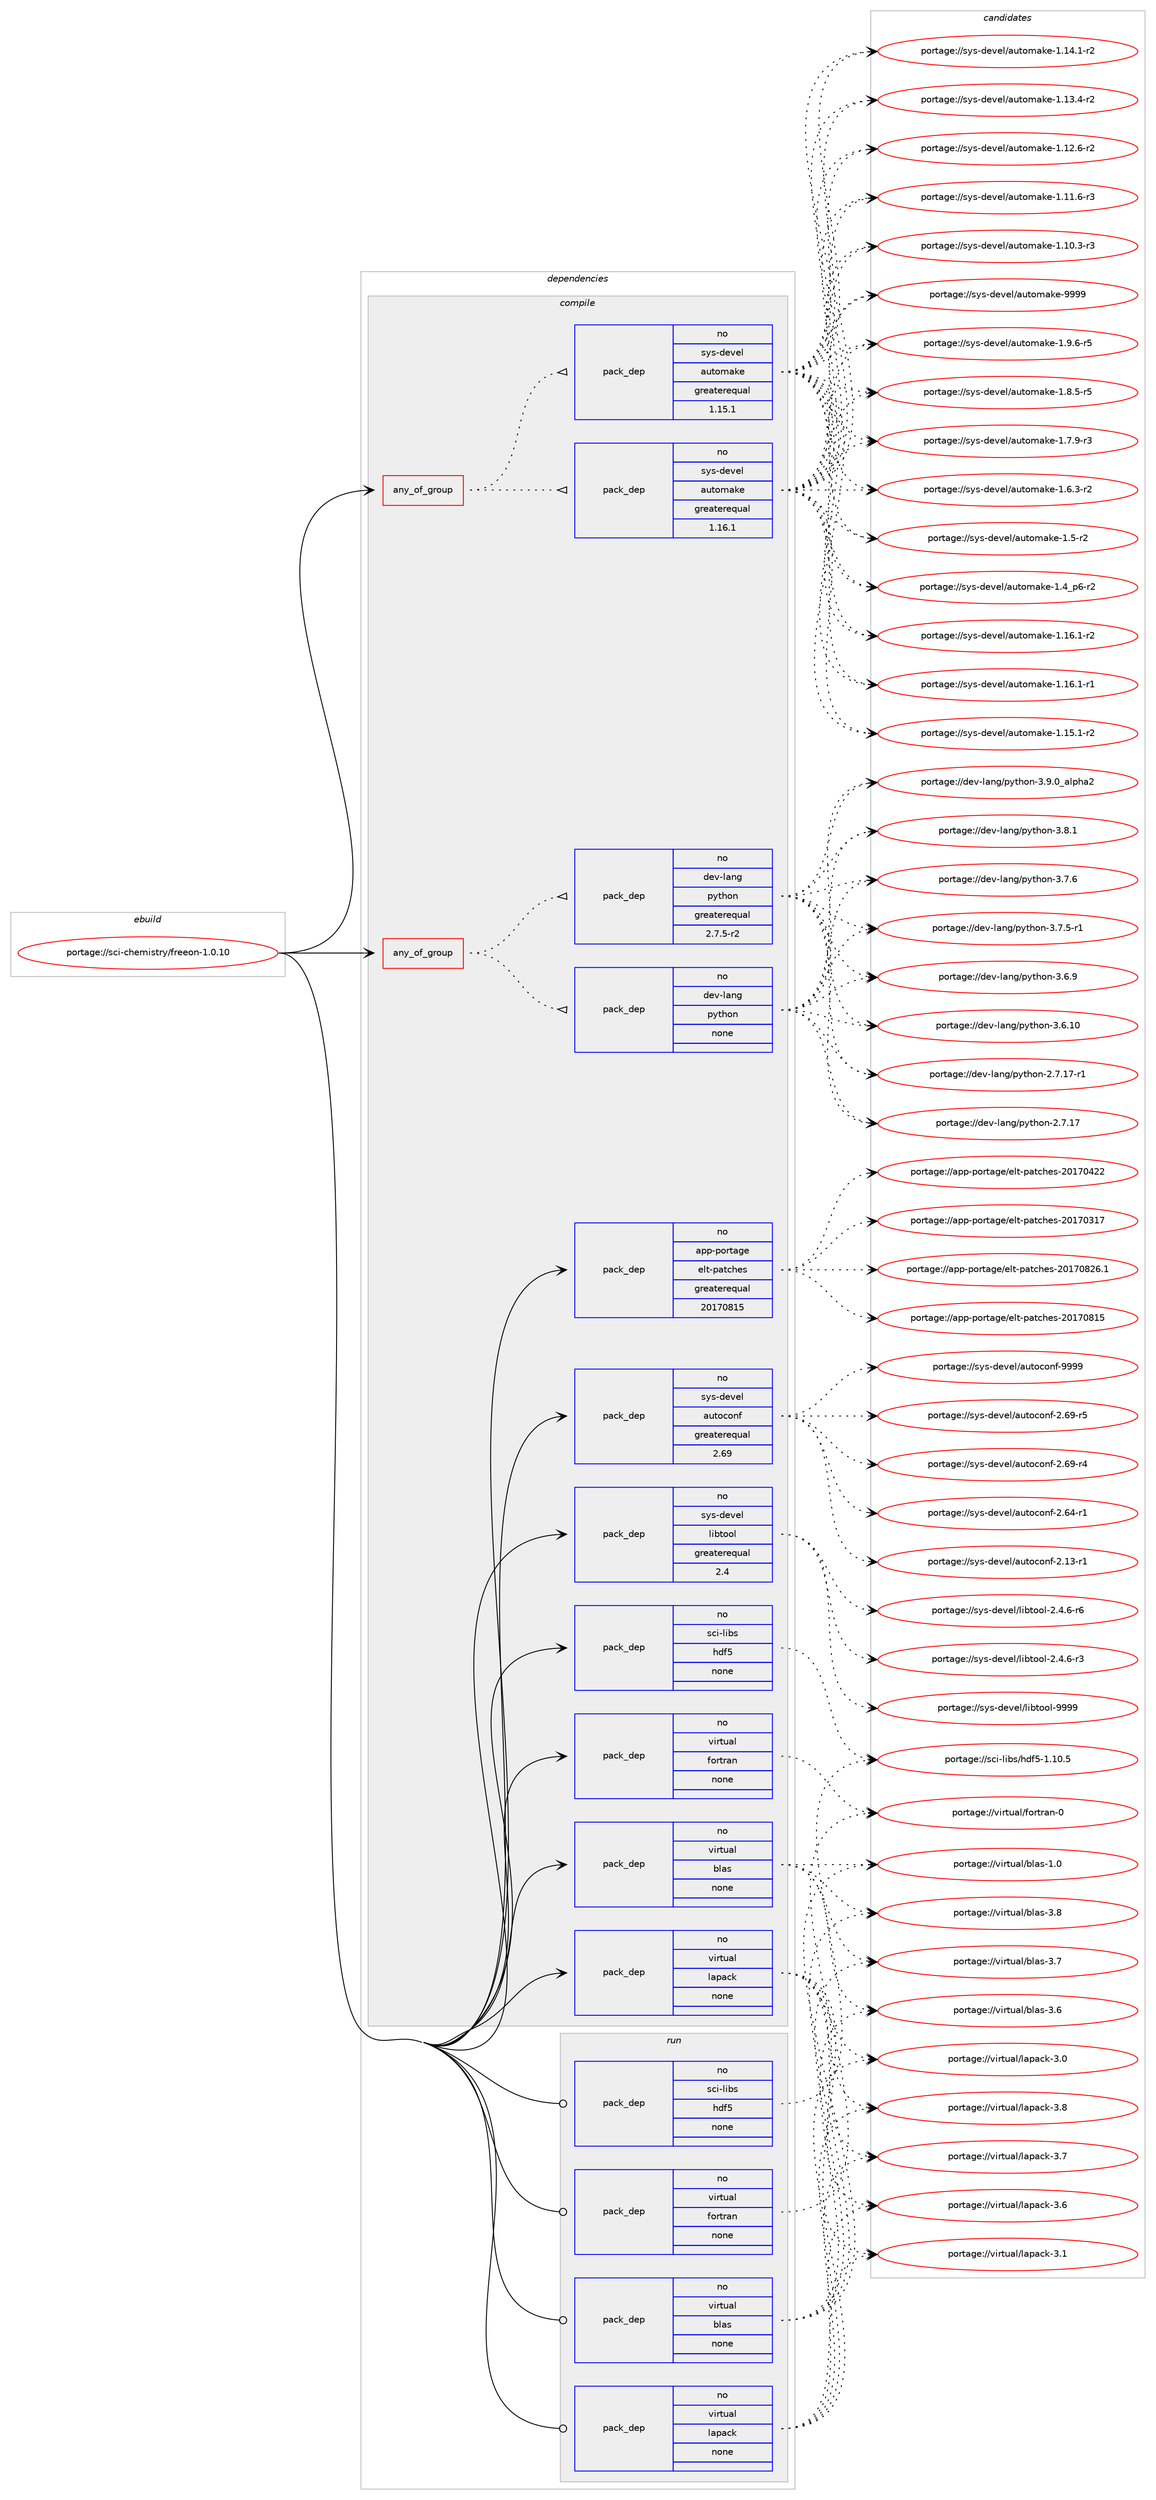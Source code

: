 digraph prolog {

# *************
# Graph options
# *************

newrank=true;
concentrate=true;
compound=true;
graph [rankdir=LR,fontname=Helvetica,fontsize=10,ranksep=1.5];#, ranksep=2.5, nodesep=0.2];
edge  [arrowhead=vee];
node  [fontname=Helvetica,fontsize=10];

# **********
# The ebuild
# **********

subgraph cluster_leftcol {
color=gray;
rank=same;
label=<<i>ebuild</i>>;
id [label="portage://sci-chemistry/freeon-1.0.10", color=red, width=4, href="../sci-chemistry/freeon-1.0.10.svg"];
}

# ****************
# The dependencies
# ****************

subgraph cluster_midcol {
color=gray;
label=<<i>dependencies</i>>;
subgraph cluster_compile {
fillcolor="#eeeeee";
style=filled;
label=<<i>compile</i>>;
subgraph any1754 {
dependency108876 [label=<<TABLE BORDER="0" CELLBORDER="1" CELLSPACING="0" CELLPADDING="4"><TR><TD CELLPADDING="10">any_of_group</TD></TR></TABLE>>, shape=none, color=red];subgraph pack86010 {
dependency108877 [label=<<TABLE BORDER="0" CELLBORDER="1" CELLSPACING="0" CELLPADDING="4" WIDTH="220"><TR><TD ROWSPAN="6" CELLPADDING="30">pack_dep</TD></TR><TR><TD WIDTH="110">no</TD></TR><TR><TD>dev-lang</TD></TR><TR><TD>python</TD></TR><TR><TD>none</TD></TR><TR><TD></TD></TR></TABLE>>, shape=none, color=blue];
}
dependency108876:e -> dependency108877:w [weight=20,style="dotted",arrowhead="oinv"];
subgraph pack86011 {
dependency108878 [label=<<TABLE BORDER="0" CELLBORDER="1" CELLSPACING="0" CELLPADDING="4" WIDTH="220"><TR><TD ROWSPAN="6" CELLPADDING="30">pack_dep</TD></TR><TR><TD WIDTH="110">no</TD></TR><TR><TD>dev-lang</TD></TR><TR><TD>python</TD></TR><TR><TD>greaterequal</TD></TR><TR><TD>2.7.5-r2</TD></TR></TABLE>>, shape=none, color=blue];
}
dependency108876:e -> dependency108878:w [weight=20,style="dotted",arrowhead="oinv"];
}
id:e -> dependency108876:w [weight=20,style="solid",arrowhead="vee"];
subgraph any1755 {
dependency108879 [label=<<TABLE BORDER="0" CELLBORDER="1" CELLSPACING="0" CELLPADDING="4"><TR><TD CELLPADDING="10">any_of_group</TD></TR></TABLE>>, shape=none, color=red];subgraph pack86012 {
dependency108880 [label=<<TABLE BORDER="0" CELLBORDER="1" CELLSPACING="0" CELLPADDING="4" WIDTH="220"><TR><TD ROWSPAN="6" CELLPADDING="30">pack_dep</TD></TR><TR><TD WIDTH="110">no</TD></TR><TR><TD>sys-devel</TD></TR><TR><TD>automake</TD></TR><TR><TD>greaterequal</TD></TR><TR><TD>1.16.1</TD></TR></TABLE>>, shape=none, color=blue];
}
dependency108879:e -> dependency108880:w [weight=20,style="dotted",arrowhead="oinv"];
subgraph pack86013 {
dependency108881 [label=<<TABLE BORDER="0" CELLBORDER="1" CELLSPACING="0" CELLPADDING="4" WIDTH="220"><TR><TD ROWSPAN="6" CELLPADDING="30">pack_dep</TD></TR><TR><TD WIDTH="110">no</TD></TR><TR><TD>sys-devel</TD></TR><TR><TD>automake</TD></TR><TR><TD>greaterequal</TD></TR><TR><TD>1.15.1</TD></TR></TABLE>>, shape=none, color=blue];
}
dependency108879:e -> dependency108881:w [weight=20,style="dotted",arrowhead="oinv"];
}
id:e -> dependency108879:w [weight=20,style="solid",arrowhead="vee"];
subgraph pack86014 {
dependency108882 [label=<<TABLE BORDER="0" CELLBORDER="1" CELLSPACING="0" CELLPADDING="4" WIDTH="220"><TR><TD ROWSPAN="6" CELLPADDING="30">pack_dep</TD></TR><TR><TD WIDTH="110">no</TD></TR><TR><TD>app-portage</TD></TR><TR><TD>elt-patches</TD></TR><TR><TD>greaterequal</TD></TR><TR><TD>20170815</TD></TR></TABLE>>, shape=none, color=blue];
}
id:e -> dependency108882:w [weight=20,style="solid",arrowhead="vee"];
subgraph pack86015 {
dependency108883 [label=<<TABLE BORDER="0" CELLBORDER="1" CELLSPACING="0" CELLPADDING="4" WIDTH="220"><TR><TD ROWSPAN="6" CELLPADDING="30">pack_dep</TD></TR><TR><TD WIDTH="110">no</TD></TR><TR><TD>sci-libs</TD></TR><TR><TD>hdf5</TD></TR><TR><TD>none</TD></TR><TR><TD></TD></TR></TABLE>>, shape=none, color=blue];
}
id:e -> dependency108883:w [weight=20,style="solid",arrowhead="vee"];
subgraph pack86016 {
dependency108884 [label=<<TABLE BORDER="0" CELLBORDER="1" CELLSPACING="0" CELLPADDING="4" WIDTH="220"><TR><TD ROWSPAN="6" CELLPADDING="30">pack_dep</TD></TR><TR><TD WIDTH="110">no</TD></TR><TR><TD>sys-devel</TD></TR><TR><TD>autoconf</TD></TR><TR><TD>greaterequal</TD></TR><TR><TD>2.69</TD></TR></TABLE>>, shape=none, color=blue];
}
id:e -> dependency108884:w [weight=20,style="solid",arrowhead="vee"];
subgraph pack86017 {
dependency108885 [label=<<TABLE BORDER="0" CELLBORDER="1" CELLSPACING="0" CELLPADDING="4" WIDTH="220"><TR><TD ROWSPAN="6" CELLPADDING="30">pack_dep</TD></TR><TR><TD WIDTH="110">no</TD></TR><TR><TD>sys-devel</TD></TR><TR><TD>libtool</TD></TR><TR><TD>greaterequal</TD></TR><TR><TD>2.4</TD></TR></TABLE>>, shape=none, color=blue];
}
id:e -> dependency108885:w [weight=20,style="solid",arrowhead="vee"];
subgraph pack86018 {
dependency108886 [label=<<TABLE BORDER="0" CELLBORDER="1" CELLSPACING="0" CELLPADDING="4" WIDTH="220"><TR><TD ROWSPAN="6" CELLPADDING="30">pack_dep</TD></TR><TR><TD WIDTH="110">no</TD></TR><TR><TD>virtual</TD></TR><TR><TD>blas</TD></TR><TR><TD>none</TD></TR><TR><TD></TD></TR></TABLE>>, shape=none, color=blue];
}
id:e -> dependency108886:w [weight=20,style="solid",arrowhead="vee"];
subgraph pack86019 {
dependency108887 [label=<<TABLE BORDER="0" CELLBORDER="1" CELLSPACING="0" CELLPADDING="4" WIDTH="220"><TR><TD ROWSPAN="6" CELLPADDING="30">pack_dep</TD></TR><TR><TD WIDTH="110">no</TD></TR><TR><TD>virtual</TD></TR><TR><TD>fortran</TD></TR><TR><TD>none</TD></TR><TR><TD></TD></TR></TABLE>>, shape=none, color=blue];
}
id:e -> dependency108887:w [weight=20,style="solid",arrowhead="vee"];
subgraph pack86020 {
dependency108888 [label=<<TABLE BORDER="0" CELLBORDER="1" CELLSPACING="0" CELLPADDING="4" WIDTH="220"><TR><TD ROWSPAN="6" CELLPADDING="30">pack_dep</TD></TR><TR><TD WIDTH="110">no</TD></TR><TR><TD>virtual</TD></TR><TR><TD>lapack</TD></TR><TR><TD>none</TD></TR><TR><TD></TD></TR></TABLE>>, shape=none, color=blue];
}
id:e -> dependency108888:w [weight=20,style="solid",arrowhead="vee"];
}
subgraph cluster_compileandrun {
fillcolor="#eeeeee";
style=filled;
label=<<i>compile and run</i>>;
}
subgraph cluster_run {
fillcolor="#eeeeee";
style=filled;
label=<<i>run</i>>;
subgraph pack86021 {
dependency108889 [label=<<TABLE BORDER="0" CELLBORDER="1" CELLSPACING="0" CELLPADDING="4" WIDTH="220"><TR><TD ROWSPAN="6" CELLPADDING="30">pack_dep</TD></TR><TR><TD WIDTH="110">no</TD></TR><TR><TD>sci-libs</TD></TR><TR><TD>hdf5</TD></TR><TR><TD>none</TD></TR><TR><TD></TD></TR></TABLE>>, shape=none, color=blue];
}
id:e -> dependency108889:w [weight=20,style="solid",arrowhead="odot"];
subgraph pack86022 {
dependency108890 [label=<<TABLE BORDER="0" CELLBORDER="1" CELLSPACING="0" CELLPADDING="4" WIDTH="220"><TR><TD ROWSPAN="6" CELLPADDING="30">pack_dep</TD></TR><TR><TD WIDTH="110">no</TD></TR><TR><TD>virtual</TD></TR><TR><TD>blas</TD></TR><TR><TD>none</TD></TR><TR><TD></TD></TR></TABLE>>, shape=none, color=blue];
}
id:e -> dependency108890:w [weight=20,style="solid",arrowhead="odot"];
subgraph pack86023 {
dependency108891 [label=<<TABLE BORDER="0" CELLBORDER="1" CELLSPACING="0" CELLPADDING="4" WIDTH="220"><TR><TD ROWSPAN="6" CELLPADDING="30">pack_dep</TD></TR><TR><TD WIDTH="110">no</TD></TR><TR><TD>virtual</TD></TR><TR><TD>fortran</TD></TR><TR><TD>none</TD></TR><TR><TD></TD></TR></TABLE>>, shape=none, color=blue];
}
id:e -> dependency108891:w [weight=20,style="solid",arrowhead="odot"];
subgraph pack86024 {
dependency108892 [label=<<TABLE BORDER="0" CELLBORDER="1" CELLSPACING="0" CELLPADDING="4" WIDTH="220"><TR><TD ROWSPAN="6" CELLPADDING="30">pack_dep</TD></TR><TR><TD WIDTH="110">no</TD></TR><TR><TD>virtual</TD></TR><TR><TD>lapack</TD></TR><TR><TD>none</TD></TR><TR><TD></TD></TR></TABLE>>, shape=none, color=blue];
}
id:e -> dependency108892:w [weight=20,style="solid",arrowhead="odot"];
}
}

# **************
# The candidates
# **************

subgraph cluster_choices {
rank=same;
color=gray;
label=<<i>candidates</i>>;

subgraph choice86010 {
color=black;
nodesep=1;
choice10010111845108971101034711212111610411111045514657464895971081121049750 [label="portage://dev-lang/python-3.9.0_alpha2", color=red, width=4,href="../dev-lang/python-3.9.0_alpha2.svg"];
choice100101118451089711010347112121116104111110455146564649 [label="portage://dev-lang/python-3.8.1", color=red, width=4,href="../dev-lang/python-3.8.1.svg"];
choice100101118451089711010347112121116104111110455146554654 [label="portage://dev-lang/python-3.7.6", color=red, width=4,href="../dev-lang/python-3.7.6.svg"];
choice1001011184510897110103471121211161041111104551465546534511449 [label="portage://dev-lang/python-3.7.5-r1", color=red, width=4,href="../dev-lang/python-3.7.5-r1.svg"];
choice100101118451089711010347112121116104111110455146544657 [label="portage://dev-lang/python-3.6.9", color=red, width=4,href="../dev-lang/python-3.6.9.svg"];
choice10010111845108971101034711212111610411111045514654464948 [label="portage://dev-lang/python-3.6.10", color=red, width=4,href="../dev-lang/python-3.6.10.svg"];
choice100101118451089711010347112121116104111110455046554649554511449 [label="portage://dev-lang/python-2.7.17-r1", color=red, width=4,href="../dev-lang/python-2.7.17-r1.svg"];
choice10010111845108971101034711212111610411111045504655464955 [label="portage://dev-lang/python-2.7.17", color=red, width=4,href="../dev-lang/python-2.7.17.svg"];
dependency108877:e -> choice10010111845108971101034711212111610411111045514657464895971081121049750:w [style=dotted,weight="100"];
dependency108877:e -> choice100101118451089711010347112121116104111110455146564649:w [style=dotted,weight="100"];
dependency108877:e -> choice100101118451089711010347112121116104111110455146554654:w [style=dotted,weight="100"];
dependency108877:e -> choice1001011184510897110103471121211161041111104551465546534511449:w [style=dotted,weight="100"];
dependency108877:e -> choice100101118451089711010347112121116104111110455146544657:w [style=dotted,weight="100"];
dependency108877:e -> choice10010111845108971101034711212111610411111045514654464948:w [style=dotted,weight="100"];
dependency108877:e -> choice100101118451089711010347112121116104111110455046554649554511449:w [style=dotted,weight="100"];
dependency108877:e -> choice10010111845108971101034711212111610411111045504655464955:w [style=dotted,weight="100"];
}
subgraph choice86011 {
color=black;
nodesep=1;
choice10010111845108971101034711212111610411111045514657464895971081121049750 [label="portage://dev-lang/python-3.9.0_alpha2", color=red, width=4,href="../dev-lang/python-3.9.0_alpha2.svg"];
choice100101118451089711010347112121116104111110455146564649 [label="portage://dev-lang/python-3.8.1", color=red, width=4,href="../dev-lang/python-3.8.1.svg"];
choice100101118451089711010347112121116104111110455146554654 [label="portage://dev-lang/python-3.7.6", color=red, width=4,href="../dev-lang/python-3.7.6.svg"];
choice1001011184510897110103471121211161041111104551465546534511449 [label="portage://dev-lang/python-3.7.5-r1", color=red, width=4,href="../dev-lang/python-3.7.5-r1.svg"];
choice100101118451089711010347112121116104111110455146544657 [label="portage://dev-lang/python-3.6.9", color=red, width=4,href="../dev-lang/python-3.6.9.svg"];
choice10010111845108971101034711212111610411111045514654464948 [label="portage://dev-lang/python-3.6.10", color=red, width=4,href="../dev-lang/python-3.6.10.svg"];
choice100101118451089711010347112121116104111110455046554649554511449 [label="portage://dev-lang/python-2.7.17-r1", color=red, width=4,href="../dev-lang/python-2.7.17-r1.svg"];
choice10010111845108971101034711212111610411111045504655464955 [label="portage://dev-lang/python-2.7.17", color=red, width=4,href="../dev-lang/python-2.7.17.svg"];
dependency108878:e -> choice10010111845108971101034711212111610411111045514657464895971081121049750:w [style=dotted,weight="100"];
dependency108878:e -> choice100101118451089711010347112121116104111110455146564649:w [style=dotted,weight="100"];
dependency108878:e -> choice100101118451089711010347112121116104111110455146554654:w [style=dotted,weight="100"];
dependency108878:e -> choice1001011184510897110103471121211161041111104551465546534511449:w [style=dotted,weight="100"];
dependency108878:e -> choice100101118451089711010347112121116104111110455146544657:w [style=dotted,weight="100"];
dependency108878:e -> choice10010111845108971101034711212111610411111045514654464948:w [style=dotted,weight="100"];
dependency108878:e -> choice100101118451089711010347112121116104111110455046554649554511449:w [style=dotted,weight="100"];
dependency108878:e -> choice10010111845108971101034711212111610411111045504655464955:w [style=dotted,weight="100"];
}
subgraph choice86012 {
color=black;
nodesep=1;
choice115121115451001011181011084797117116111109971071014557575757 [label="portage://sys-devel/automake-9999", color=red, width=4,href="../sys-devel/automake-9999.svg"];
choice115121115451001011181011084797117116111109971071014549465746544511453 [label="portage://sys-devel/automake-1.9.6-r5", color=red, width=4,href="../sys-devel/automake-1.9.6-r5.svg"];
choice115121115451001011181011084797117116111109971071014549465646534511453 [label="portage://sys-devel/automake-1.8.5-r5", color=red, width=4,href="../sys-devel/automake-1.8.5-r5.svg"];
choice115121115451001011181011084797117116111109971071014549465546574511451 [label="portage://sys-devel/automake-1.7.9-r3", color=red, width=4,href="../sys-devel/automake-1.7.9-r3.svg"];
choice115121115451001011181011084797117116111109971071014549465446514511450 [label="portage://sys-devel/automake-1.6.3-r2", color=red, width=4,href="../sys-devel/automake-1.6.3-r2.svg"];
choice11512111545100101118101108479711711611110997107101454946534511450 [label="portage://sys-devel/automake-1.5-r2", color=red, width=4,href="../sys-devel/automake-1.5-r2.svg"];
choice115121115451001011181011084797117116111109971071014549465295112544511450 [label="portage://sys-devel/automake-1.4_p6-r2", color=red, width=4,href="../sys-devel/automake-1.4_p6-r2.svg"];
choice11512111545100101118101108479711711611110997107101454946495446494511450 [label="portage://sys-devel/automake-1.16.1-r2", color=red, width=4,href="../sys-devel/automake-1.16.1-r2.svg"];
choice11512111545100101118101108479711711611110997107101454946495446494511449 [label="portage://sys-devel/automake-1.16.1-r1", color=red, width=4,href="../sys-devel/automake-1.16.1-r1.svg"];
choice11512111545100101118101108479711711611110997107101454946495346494511450 [label="portage://sys-devel/automake-1.15.1-r2", color=red, width=4,href="../sys-devel/automake-1.15.1-r2.svg"];
choice11512111545100101118101108479711711611110997107101454946495246494511450 [label="portage://sys-devel/automake-1.14.1-r2", color=red, width=4,href="../sys-devel/automake-1.14.1-r2.svg"];
choice11512111545100101118101108479711711611110997107101454946495146524511450 [label="portage://sys-devel/automake-1.13.4-r2", color=red, width=4,href="../sys-devel/automake-1.13.4-r2.svg"];
choice11512111545100101118101108479711711611110997107101454946495046544511450 [label="portage://sys-devel/automake-1.12.6-r2", color=red, width=4,href="../sys-devel/automake-1.12.6-r2.svg"];
choice11512111545100101118101108479711711611110997107101454946494946544511451 [label="portage://sys-devel/automake-1.11.6-r3", color=red, width=4,href="../sys-devel/automake-1.11.6-r3.svg"];
choice11512111545100101118101108479711711611110997107101454946494846514511451 [label="portage://sys-devel/automake-1.10.3-r3", color=red, width=4,href="../sys-devel/automake-1.10.3-r3.svg"];
dependency108880:e -> choice115121115451001011181011084797117116111109971071014557575757:w [style=dotted,weight="100"];
dependency108880:e -> choice115121115451001011181011084797117116111109971071014549465746544511453:w [style=dotted,weight="100"];
dependency108880:e -> choice115121115451001011181011084797117116111109971071014549465646534511453:w [style=dotted,weight="100"];
dependency108880:e -> choice115121115451001011181011084797117116111109971071014549465546574511451:w [style=dotted,weight="100"];
dependency108880:e -> choice115121115451001011181011084797117116111109971071014549465446514511450:w [style=dotted,weight="100"];
dependency108880:e -> choice11512111545100101118101108479711711611110997107101454946534511450:w [style=dotted,weight="100"];
dependency108880:e -> choice115121115451001011181011084797117116111109971071014549465295112544511450:w [style=dotted,weight="100"];
dependency108880:e -> choice11512111545100101118101108479711711611110997107101454946495446494511450:w [style=dotted,weight="100"];
dependency108880:e -> choice11512111545100101118101108479711711611110997107101454946495446494511449:w [style=dotted,weight="100"];
dependency108880:e -> choice11512111545100101118101108479711711611110997107101454946495346494511450:w [style=dotted,weight="100"];
dependency108880:e -> choice11512111545100101118101108479711711611110997107101454946495246494511450:w [style=dotted,weight="100"];
dependency108880:e -> choice11512111545100101118101108479711711611110997107101454946495146524511450:w [style=dotted,weight="100"];
dependency108880:e -> choice11512111545100101118101108479711711611110997107101454946495046544511450:w [style=dotted,weight="100"];
dependency108880:e -> choice11512111545100101118101108479711711611110997107101454946494946544511451:w [style=dotted,weight="100"];
dependency108880:e -> choice11512111545100101118101108479711711611110997107101454946494846514511451:w [style=dotted,weight="100"];
}
subgraph choice86013 {
color=black;
nodesep=1;
choice115121115451001011181011084797117116111109971071014557575757 [label="portage://sys-devel/automake-9999", color=red, width=4,href="../sys-devel/automake-9999.svg"];
choice115121115451001011181011084797117116111109971071014549465746544511453 [label="portage://sys-devel/automake-1.9.6-r5", color=red, width=4,href="../sys-devel/automake-1.9.6-r5.svg"];
choice115121115451001011181011084797117116111109971071014549465646534511453 [label="portage://sys-devel/automake-1.8.5-r5", color=red, width=4,href="../sys-devel/automake-1.8.5-r5.svg"];
choice115121115451001011181011084797117116111109971071014549465546574511451 [label="portage://sys-devel/automake-1.7.9-r3", color=red, width=4,href="../sys-devel/automake-1.7.9-r3.svg"];
choice115121115451001011181011084797117116111109971071014549465446514511450 [label="portage://sys-devel/automake-1.6.3-r2", color=red, width=4,href="../sys-devel/automake-1.6.3-r2.svg"];
choice11512111545100101118101108479711711611110997107101454946534511450 [label="portage://sys-devel/automake-1.5-r2", color=red, width=4,href="../sys-devel/automake-1.5-r2.svg"];
choice115121115451001011181011084797117116111109971071014549465295112544511450 [label="portage://sys-devel/automake-1.4_p6-r2", color=red, width=4,href="../sys-devel/automake-1.4_p6-r2.svg"];
choice11512111545100101118101108479711711611110997107101454946495446494511450 [label="portage://sys-devel/automake-1.16.1-r2", color=red, width=4,href="../sys-devel/automake-1.16.1-r2.svg"];
choice11512111545100101118101108479711711611110997107101454946495446494511449 [label="portage://sys-devel/automake-1.16.1-r1", color=red, width=4,href="../sys-devel/automake-1.16.1-r1.svg"];
choice11512111545100101118101108479711711611110997107101454946495346494511450 [label="portage://sys-devel/automake-1.15.1-r2", color=red, width=4,href="../sys-devel/automake-1.15.1-r2.svg"];
choice11512111545100101118101108479711711611110997107101454946495246494511450 [label="portage://sys-devel/automake-1.14.1-r2", color=red, width=4,href="../sys-devel/automake-1.14.1-r2.svg"];
choice11512111545100101118101108479711711611110997107101454946495146524511450 [label="portage://sys-devel/automake-1.13.4-r2", color=red, width=4,href="../sys-devel/automake-1.13.4-r2.svg"];
choice11512111545100101118101108479711711611110997107101454946495046544511450 [label="portage://sys-devel/automake-1.12.6-r2", color=red, width=4,href="../sys-devel/automake-1.12.6-r2.svg"];
choice11512111545100101118101108479711711611110997107101454946494946544511451 [label="portage://sys-devel/automake-1.11.6-r3", color=red, width=4,href="../sys-devel/automake-1.11.6-r3.svg"];
choice11512111545100101118101108479711711611110997107101454946494846514511451 [label="portage://sys-devel/automake-1.10.3-r3", color=red, width=4,href="../sys-devel/automake-1.10.3-r3.svg"];
dependency108881:e -> choice115121115451001011181011084797117116111109971071014557575757:w [style=dotted,weight="100"];
dependency108881:e -> choice115121115451001011181011084797117116111109971071014549465746544511453:w [style=dotted,weight="100"];
dependency108881:e -> choice115121115451001011181011084797117116111109971071014549465646534511453:w [style=dotted,weight="100"];
dependency108881:e -> choice115121115451001011181011084797117116111109971071014549465546574511451:w [style=dotted,weight="100"];
dependency108881:e -> choice115121115451001011181011084797117116111109971071014549465446514511450:w [style=dotted,weight="100"];
dependency108881:e -> choice11512111545100101118101108479711711611110997107101454946534511450:w [style=dotted,weight="100"];
dependency108881:e -> choice115121115451001011181011084797117116111109971071014549465295112544511450:w [style=dotted,weight="100"];
dependency108881:e -> choice11512111545100101118101108479711711611110997107101454946495446494511450:w [style=dotted,weight="100"];
dependency108881:e -> choice11512111545100101118101108479711711611110997107101454946495446494511449:w [style=dotted,weight="100"];
dependency108881:e -> choice11512111545100101118101108479711711611110997107101454946495346494511450:w [style=dotted,weight="100"];
dependency108881:e -> choice11512111545100101118101108479711711611110997107101454946495246494511450:w [style=dotted,weight="100"];
dependency108881:e -> choice11512111545100101118101108479711711611110997107101454946495146524511450:w [style=dotted,weight="100"];
dependency108881:e -> choice11512111545100101118101108479711711611110997107101454946495046544511450:w [style=dotted,weight="100"];
dependency108881:e -> choice11512111545100101118101108479711711611110997107101454946494946544511451:w [style=dotted,weight="100"];
dependency108881:e -> choice11512111545100101118101108479711711611110997107101454946494846514511451:w [style=dotted,weight="100"];
}
subgraph choice86014 {
color=black;
nodesep=1;
choice971121124511211111411697103101471011081164511297116991041011154550484955485650544649 [label="portage://app-portage/elt-patches-20170826.1", color=red, width=4,href="../app-portage/elt-patches-20170826.1.svg"];
choice97112112451121111141169710310147101108116451129711699104101115455048495548564953 [label="portage://app-portage/elt-patches-20170815", color=red, width=4,href="../app-portage/elt-patches-20170815.svg"];
choice97112112451121111141169710310147101108116451129711699104101115455048495548525050 [label="portage://app-portage/elt-patches-20170422", color=red, width=4,href="../app-portage/elt-patches-20170422.svg"];
choice97112112451121111141169710310147101108116451129711699104101115455048495548514955 [label="portage://app-portage/elt-patches-20170317", color=red, width=4,href="../app-portage/elt-patches-20170317.svg"];
dependency108882:e -> choice971121124511211111411697103101471011081164511297116991041011154550484955485650544649:w [style=dotted,weight="100"];
dependency108882:e -> choice97112112451121111141169710310147101108116451129711699104101115455048495548564953:w [style=dotted,weight="100"];
dependency108882:e -> choice97112112451121111141169710310147101108116451129711699104101115455048495548525050:w [style=dotted,weight="100"];
dependency108882:e -> choice97112112451121111141169710310147101108116451129711699104101115455048495548514955:w [style=dotted,weight="100"];
}
subgraph choice86015 {
color=black;
nodesep=1;
choice115991054510810598115471041001025345494649484653 [label="portage://sci-libs/hdf5-1.10.5", color=red, width=4,href="../sci-libs/hdf5-1.10.5.svg"];
dependency108883:e -> choice115991054510810598115471041001025345494649484653:w [style=dotted,weight="100"];
}
subgraph choice86016 {
color=black;
nodesep=1;
choice115121115451001011181011084797117116111991111101024557575757 [label="portage://sys-devel/autoconf-9999", color=red, width=4,href="../sys-devel/autoconf-9999.svg"];
choice1151211154510010111810110847971171161119911111010245504654574511453 [label="portage://sys-devel/autoconf-2.69-r5", color=red, width=4,href="../sys-devel/autoconf-2.69-r5.svg"];
choice1151211154510010111810110847971171161119911111010245504654574511452 [label="portage://sys-devel/autoconf-2.69-r4", color=red, width=4,href="../sys-devel/autoconf-2.69-r4.svg"];
choice1151211154510010111810110847971171161119911111010245504654524511449 [label="portage://sys-devel/autoconf-2.64-r1", color=red, width=4,href="../sys-devel/autoconf-2.64-r1.svg"];
choice1151211154510010111810110847971171161119911111010245504649514511449 [label="portage://sys-devel/autoconf-2.13-r1", color=red, width=4,href="../sys-devel/autoconf-2.13-r1.svg"];
dependency108884:e -> choice115121115451001011181011084797117116111991111101024557575757:w [style=dotted,weight="100"];
dependency108884:e -> choice1151211154510010111810110847971171161119911111010245504654574511453:w [style=dotted,weight="100"];
dependency108884:e -> choice1151211154510010111810110847971171161119911111010245504654574511452:w [style=dotted,weight="100"];
dependency108884:e -> choice1151211154510010111810110847971171161119911111010245504654524511449:w [style=dotted,weight="100"];
dependency108884:e -> choice1151211154510010111810110847971171161119911111010245504649514511449:w [style=dotted,weight="100"];
}
subgraph choice86017 {
color=black;
nodesep=1;
choice1151211154510010111810110847108105981161111111084557575757 [label="portage://sys-devel/libtool-9999", color=red, width=4,href="../sys-devel/libtool-9999.svg"];
choice1151211154510010111810110847108105981161111111084550465246544511454 [label="portage://sys-devel/libtool-2.4.6-r6", color=red, width=4,href="../sys-devel/libtool-2.4.6-r6.svg"];
choice1151211154510010111810110847108105981161111111084550465246544511451 [label="portage://sys-devel/libtool-2.4.6-r3", color=red, width=4,href="../sys-devel/libtool-2.4.6-r3.svg"];
dependency108885:e -> choice1151211154510010111810110847108105981161111111084557575757:w [style=dotted,weight="100"];
dependency108885:e -> choice1151211154510010111810110847108105981161111111084550465246544511454:w [style=dotted,weight="100"];
dependency108885:e -> choice1151211154510010111810110847108105981161111111084550465246544511451:w [style=dotted,weight="100"];
}
subgraph choice86018 {
color=black;
nodesep=1;
choice1181051141161179710847981089711545514656 [label="portage://virtual/blas-3.8", color=red, width=4,href="../virtual/blas-3.8.svg"];
choice1181051141161179710847981089711545514655 [label="portage://virtual/blas-3.7", color=red, width=4,href="../virtual/blas-3.7.svg"];
choice1181051141161179710847981089711545514654 [label="portage://virtual/blas-3.6", color=red, width=4,href="../virtual/blas-3.6.svg"];
choice1181051141161179710847981089711545494648 [label="portage://virtual/blas-1.0", color=red, width=4,href="../virtual/blas-1.0.svg"];
dependency108886:e -> choice1181051141161179710847981089711545514656:w [style=dotted,weight="100"];
dependency108886:e -> choice1181051141161179710847981089711545514655:w [style=dotted,weight="100"];
dependency108886:e -> choice1181051141161179710847981089711545514654:w [style=dotted,weight="100"];
dependency108886:e -> choice1181051141161179710847981089711545494648:w [style=dotted,weight="100"];
}
subgraph choice86019 {
color=black;
nodesep=1;
choice1181051141161179710847102111114116114971104548 [label="portage://virtual/fortran-0", color=red, width=4,href="../virtual/fortran-0.svg"];
dependency108887:e -> choice1181051141161179710847102111114116114971104548:w [style=dotted,weight="100"];
}
subgraph choice86020 {
color=black;
nodesep=1;
choice118105114116117971084710897112979910745514656 [label="portage://virtual/lapack-3.8", color=red, width=4,href="../virtual/lapack-3.8.svg"];
choice118105114116117971084710897112979910745514655 [label="portage://virtual/lapack-3.7", color=red, width=4,href="../virtual/lapack-3.7.svg"];
choice118105114116117971084710897112979910745514654 [label="portage://virtual/lapack-3.6", color=red, width=4,href="../virtual/lapack-3.6.svg"];
choice118105114116117971084710897112979910745514649 [label="portage://virtual/lapack-3.1", color=red, width=4,href="../virtual/lapack-3.1.svg"];
choice118105114116117971084710897112979910745514648 [label="portage://virtual/lapack-3.0", color=red, width=4,href="../virtual/lapack-3.0.svg"];
dependency108888:e -> choice118105114116117971084710897112979910745514656:w [style=dotted,weight="100"];
dependency108888:e -> choice118105114116117971084710897112979910745514655:w [style=dotted,weight="100"];
dependency108888:e -> choice118105114116117971084710897112979910745514654:w [style=dotted,weight="100"];
dependency108888:e -> choice118105114116117971084710897112979910745514649:w [style=dotted,weight="100"];
dependency108888:e -> choice118105114116117971084710897112979910745514648:w [style=dotted,weight="100"];
}
subgraph choice86021 {
color=black;
nodesep=1;
choice115991054510810598115471041001025345494649484653 [label="portage://sci-libs/hdf5-1.10.5", color=red, width=4,href="../sci-libs/hdf5-1.10.5.svg"];
dependency108889:e -> choice115991054510810598115471041001025345494649484653:w [style=dotted,weight="100"];
}
subgraph choice86022 {
color=black;
nodesep=1;
choice1181051141161179710847981089711545514656 [label="portage://virtual/blas-3.8", color=red, width=4,href="../virtual/blas-3.8.svg"];
choice1181051141161179710847981089711545514655 [label="portage://virtual/blas-3.7", color=red, width=4,href="../virtual/blas-3.7.svg"];
choice1181051141161179710847981089711545514654 [label="portage://virtual/blas-3.6", color=red, width=4,href="../virtual/blas-3.6.svg"];
choice1181051141161179710847981089711545494648 [label="portage://virtual/blas-1.0", color=red, width=4,href="../virtual/blas-1.0.svg"];
dependency108890:e -> choice1181051141161179710847981089711545514656:w [style=dotted,weight="100"];
dependency108890:e -> choice1181051141161179710847981089711545514655:w [style=dotted,weight="100"];
dependency108890:e -> choice1181051141161179710847981089711545514654:w [style=dotted,weight="100"];
dependency108890:e -> choice1181051141161179710847981089711545494648:w [style=dotted,weight="100"];
}
subgraph choice86023 {
color=black;
nodesep=1;
choice1181051141161179710847102111114116114971104548 [label="portage://virtual/fortran-0", color=red, width=4,href="../virtual/fortran-0.svg"];
dependency108891:e -> choice1181051141161179710847102111114116114971104548:w [style=dotted,weight="100"];
}
subgraph choice86024 {
color=black;
nodesep=1;
choice118105114116117971084710897112979910745514656 [label="portage://virtual/lapack-3.8", color=red, width=4,href="../virtual/lapack-3.8.svg"];
choice118105114116117971084710897112979910745514655 [label="portage://virtual/lapack-3.7", color=red, width=4,href="../virtual/lapack-3.7.svg"];
choice118105114116117971084710897112979910745514654 [label="portage://virtual/lapack-3.6", color=red, width=4,href="../virtual/lapack-3.6.svg"];
choice118105114116117971084710897112979910745514649 [label="portage://virtual/lapack-3.1", color=red, width=4,href="../virtual/lapack-3.1.svg"];
choice118105114116117971084710897112979910745514648 [label="portage://virtual/lapack-3.0", color=red, width=4,href="../virtual/lapack-3.0.svg"];
dependency108892:e -> choice118105114116117971084710897112979910745514656:w [style=dotted,weight="100"];
dependency108892:e -> choice118105114116117971084710897112979910745514655:w [style=dotted,weight="100"];
dependency108892:e -> choice118105114116117971084710897112979910745514654:w [style=dotted,weight="100"];
dependency108892:e -> choice118105114116117971084710897112979910745514649:w [style=dotted,weight="100"];
dependency108892:e -> choice118105114116117971084710897112979910745514648:w [style=dotted,weight="100"];
}
}

}
